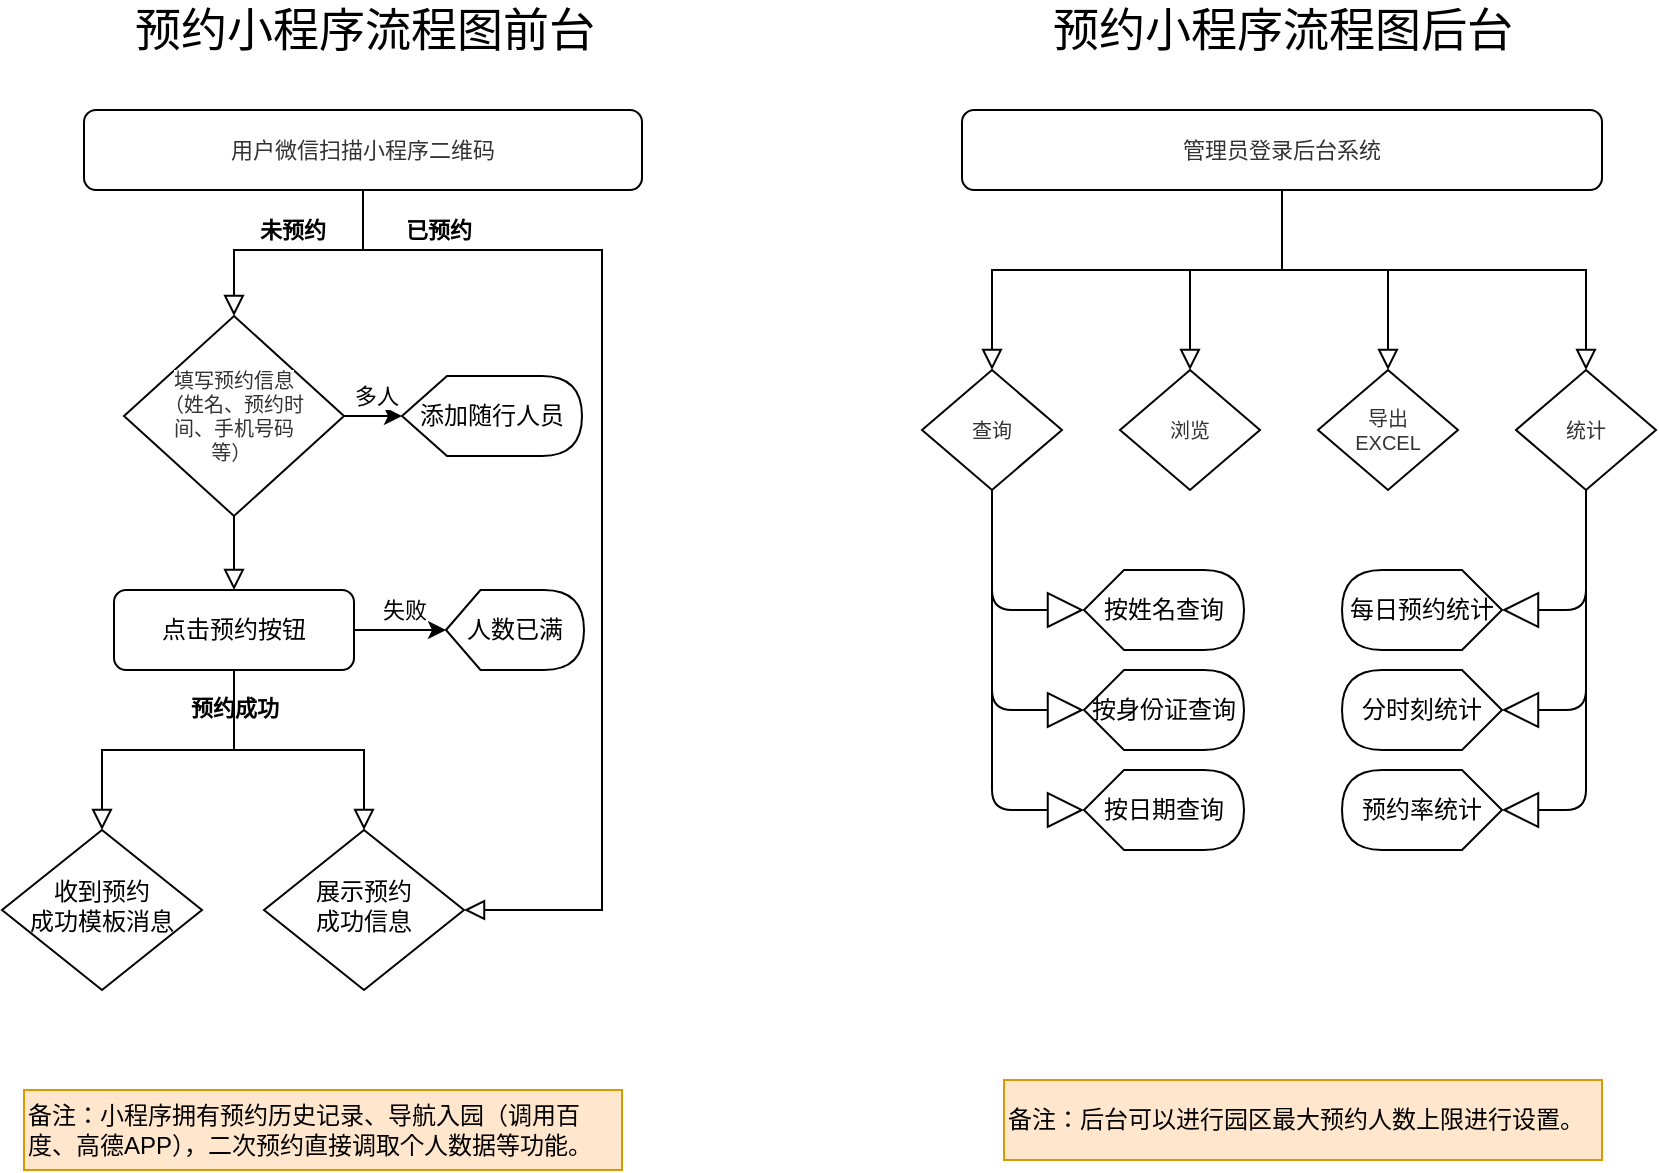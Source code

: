 <mxfile version="14.0.4" type="github">
  <diagram id="C5RBs43oDa-KdzZeNtuy" name="Page-1">
    <mxGraphModel dx="1554" dy="581" grid="1" gridSize="10" guides="1" tooltips="1" connect="1" arrows="1" fold="1" page="1" pageScale="1" pageWidth="827" pageHeight="1169" math="0" shadow="0">
      <root>
        <mxCell id="WIyWlLk6GJQsqaUBKTNV-0" />
        <mxCell id="WIyWlLk6GJQsqaUBKTNV-1" parent="WIyWlLk6GJQsqaUBKTNV-0" />
        <mxCell id="WIyWlLk6GJQsqaUBKTNV-3" value="&lt;span style=&quot;color: rgb(51, 51, 51); font-size: 11px; background-color: rgb(255, 255, 255);&quot;&gt;用户微信扫描小程序二维码&lt;/span&gt;" style="rounded=1;whiteSpace=wrap;html=1;fontSize=11;glass=0;strokeWidth=1;shadow=0;" parent="WIyWlLk6GJQsqaUBKTNV-1" vertex="1">
          <mxGeometry x="41" y="80" width="279" height="40" as="geometry" />
        </mxCell>
        <mxCell id="WIyWlLk6GJQsqaUBKTNV-4" value="" style="rounded=0;html=1;jettySize=auto;orthogonalLoop=1;fontSize=11;endArrow=block;endFill=0;endSize=8;strokeWidth=1;shadow=0;labelBackgroundColor=none;edgeStyle=orthogonalEdgeStyle;fontStyle=1;entryX=0.5;entryY=0;entryDx=0;entryDy=0;" parent="WIyWlLk6GJQsqaUBKTNV-1" source="WIyWlLk6GJQsqaUBKTNV-6" target="WIyWlLk6GJQsqaUBKTNV-7" edge="1">
          <mxGeometry relative="1" as="geometry">
            <mxPoint as="offset" />
            <mxPoint x="116" y="310" as="targetPoint" />
          </mxGeometry>
        </mxCell>
        <object label="未预约" id="WIyWlLk6GJQsqaUBKTNV-5">
          <mxCell style="edgeStyle=orthogonalEdgeStyle;rounded=0;html=1;jettySize=auto;orthogonalLoop=1;fontSize=11;endArrow=block;endFill=0;endSize=8;strokeWidth=1;shadow=0;labelBackgroundColor=none;exitX=0.5;exitY=1;exitDx=0;exitDy=0;entryX=0.5;entryY=0;entryDx=0;entryDy=0;fontStyle=1" parent="WIyWlLk6GJQsqaUBKTNV-1" source="WIyWlLk6GJQsqaUBKTNV-3" target="WIyWlLk6GJQsqaUBKTNV-6" edge="1">
            <mxGeometry x="0.037" y="-10" relative="1" as="geometry">
              <mxPoint as="offset" />
              <Array as="points">
                <mxPoint x="181" y="120" />
                <mxPoint x="181" y="150" />
                <mxPoint x="116" y="150" />
              </Array>
            </mxGeometry>
          </mxCell>
        </object>
        <mxCell id="WIyWlLk6GJQsqaUBKTNV-6" value="&lt;span style=&quot;color: rgb(51 , 51 , 51) ; background-color: rgb(255 , 255 , 255) ; font-size: 10px&quot;&gt;填写预约信息&lt;br&gt;（姓名、预约时间、手机号码等）&amp;nbsp;&lt;/span&gt;" style="rhombus;whiteSpace=wrap;html=1;shadow=0;fontFamily=Helvetica;fontSize=10;align=center;strokeWidth=1;spacing=10;spacingTop=10;spacingLeft=10;spacingBottom=10;spacingRight=10;" parent="WIyWlLk6GJQsqaUBKTNV-1" vertex="1">
          <mxGeometry x="61" y="183" width="110" height="100" as="geometry" />
        </mxCell>
        <mxCell id="WIyWlLk6GJQsqaUBKTNV-7" value="点击预约按钮" style="rounded=1;whiteSpace=wrap;html=1;fontSize=12;glass=0;strokeWidth=1;shadow=0;" parent="WIyWlLk6GJQsqaUBKTNV-1" vertex="1">
          <mxGeometry x="56" y="320" width="120" height="40" as="geometry" />
        </mxCell>
        <object label="" id="moW7MfI9QaKfDxdkwFT4-2">
          <mxCell style="edgeStyle=orthogonalEdgeStyle;rounded=0;html=1;jettySize=auto;orthogonalLoop=1;fontSize=11;endArrow=block;endFill=0;endSize=8;strokeWidth=1;shadow=0;labelBackgroundColor=none;fontStyle=1;exitX=0.5;exitY=1;exitDx=0;exitDy=0;entryX=0.5;entryY=0;entryDx=0;entryDy=0;" parent="WIyWlLk6GJQsqaUBKTNV-1" source="WIyWlLk6GJQsqaUBKTNV-7" target="moW7MfI9QaKfDxdkwFT4-7" edge="1">
            <mxGeometry x="0.035" y="20" relative="1" as="geometry">
              <mxPoint as="offset" />
              <mxPoint x="161" y="400" as="sourcePoint" />
              <mxPoint x="181" y="440" as="targetPoint" />
            </mxGeometry>
          </mxCell>
        </object>
        <object label="已预约" id="moW7MfI9QaKfDxdkwFT4-5">
          <mxCell style="edgeStyle=orthogonalEdgeStyle;rounded=0;html=1;jettySize=auto;orthogonalLoop=1;fontSize=11;endArrow=block;endFill=0;endSize=8;strokeWidth=1;shadow=0;labelBackgroundColor=none;exitX=0.5;exitY=1;exitDx=0;exitDy=0;fontStyle=1;entryX=1;entryY=0.5;entryDx=0;entryDy=0;" parent="WIyWlLk6GJQsqaUBKTNV-1" source="WIyWlLk6GJQsqaUBKTNV-3" target="moW7MfI9QaKfDxdkwFT4-7" edge="1">
            <mxGeometry x="-0.754" y="10" relative="1" as="geometry">
              <mxPoint as="offset" />
              <mxPoint x="316" y="180" as="sourcePoint" />
              <mxPoint x="271" y="630" as="targetPoint" />
              <Array as="points">
                <mxPoint x="181" y="120" />
                <mxPoint x="181" y="150" />
                <mxPoint x="300" y="150" />
                <mxPoint x="300" y="480" />
              </Array>
            </mxGeometry>
          </mxCell>
        </object>
        <mxCell id="moW7MfI9QaKfDxdkwFT4-6" value="收到预约&lt;br&gt;成功模板消息" style="rhombus;whiteSpace=wrap;html=1;shadow=0;fontFamily=Helvetica;fontSize=12;align=center;strokeWidth=1;spacing=6;spacingTop=-4;" parent="WIyWlLk6GJQsqaUBKTNV-1" vertex="1">
          <mxGeometry y="440" width="100" height="80" as="geometry" />
        </mxCell>
        <mxCell id="moW7MfI9QaKfDxdkwFT4-7" value="展示预约&lt;br&gt;成功信息" style="rhombus;whiteSpace=wrap;html=1;shadow=0;fontFamily=Helvetica;fontSize=12;align=center;strokeWidth=1;spacing=6;spacingTop=-4;" parent="WIyWlLk6GJQsqaUBKTNV-1" vertex="1">
          <mxGeometry x="131" y="440" width="100" height="80" as="geometry" />
        </mxCell>
        <object label="预约成功" id="moW7MfI9QaKfDxdkwFT4-11">
          <mxCell style="edgeStyle=orthogonalEdgeStyle;rounded=0;html=1;jettySize=auto;orthogonalLoop=1;fontSize=11;endArrow=block;endFill=0;endSize=8;strokeWidth=1;shadow=0;labelBackgroundColor=none;fontStyle=1;entryX=0.5;entryY=0;entryDx=0;entryDy=0;exitX=0.5;exitY=1;exitDx=0;exitDy=0;" parent="WIyWlLk6GJQsqaUBKTNV-1" source="WIyWlLk6GJQsqaUBKTNV-7" target="moW7MfI9QaKfDxdkwFT4-6" edge="1">
            <mxGeometry x="-0.742" relative="1" as="geometry">
              <mxPoint as="offset" />
              <mxPoint x="126" y="380" as="sourcePoint" />
              <mxPoint x="191" y="450" as="targetPoint" />
            </mxGeometry>
          </mxCell>
        </object>
        <mxCell id="moW7MfI9QaKfDxdkwFT4-13" value="预约小程序流程图前台" style="text;html=1;align=center;verticalAlign=middle;resizable=0;points=[];autosize=1;fontSize=23;fontStyle=0" parent="WIyWlLk6GJQsqaUBKTNV-1" vertex="1">
          <mxGeometry x="55.5" y="25" width="250" height="30" as="geometry" />
        </mxCell>
        <mxCell id="g31PPvSDOEEg_XIyvHkc-0" value="预约小程序流程图后台" style="text;html=1;align=center;verticalAlign=middle;resizable=0;points=[];autosize=1;fontSize=23;fontStyle=0" parent="WIyWlLk6GJQsqaUBKTNV-1" vertex="1">
          <mxGeometry x="515" y="25" width="250" height="30" as="geometry" />
        </mxCell>
        <mxCell id="g31PPvSDOEEg_XIyvHkc-1" value="&lt;font color=&quot;#333333&quot;&gt;&lt;span style=&quot;background-color: rgb(255 , 255 , 255)&quot;&gt;管理员登录后台系统&lt;/span&gt;&lt;/font&gt;" style="rounded=1;whiteSpace=wrap;html=1;fontSize=11;glass=0;strokeWidth=1;shadow=0;" parent="WIyWlLk6GJQsqaUBKTNV-1" vertex="1">
          <mxGeometry x="480" y="80" width="320" height="40" as="geometry" />
        </mxCell>
        <mxCell id="g31PPvSDOEEg_XIyvHkc-4" value="&lt;font color=&quot;#333333&quot;&gt;&lt;span style=&quot;background-color: rgb(255 , 255 , 255)&quot;&gt;查询&lt;/span&gt;&lt;/font&gt;" style="rhombus;whiteSpace=wrap;html=1;shadow=0;fontFamily=Helvetica;fontSize=10;align=center;strokeWidth=1;spacing=10;spacingTop=10;spacingLeft=10;spacingBottom=10;spacingRight=10;" parent="WIyWlLk6GJQsqaUBKTNV-1" vertex="1">
          <mxGeometry x="460" y="210" width="70" height="60" as="geometry" />
        </mxCell>
        <mxCell id="g31PPvSDOEEg_XIyvHkc-6" value="&lt;font color=&quot;#333333&quot;&gt;&lt;span style=&quot;background-color: rgb(255 , 255 , 255)&quot;&gt;浏览&lt;/span&gt;&lt;/font&gt;" style="rhombus;whiteSpace=wrap;html=1;shadow=0;fontFamily=Helvetica;fontSize=10;align=center;strokeWidth=1;spacing=10;spacingTop=10;spacingLeft=10;spacingBottom=10;spacingRight=10;" parent="WIyWlLk6GJQsqaUBKTNV-1" vertex="1">
          <mxGeometry x="559" y="210" width="70" height="60" as="geometry" />
        </mxCell>
        <mxCell id="g31PPvSDOEEg_XIyvHkc-7" value="&lt;font color=&quot;#333333&quot;&gt;&lt;span style=&quot;background-color: rgb(255 , 255 , 255)&quot;&gt;导出EXCEL&lt;/span&gt;&lt;/font&gt;" style="rhombus;whiteSpace=wrap;html=1;shadow=0;fontFamily=Helvetica;fontSize=10;align=center;strokeWidth=1;spacing=10;spacingTop=10;spacingLeft=10;spacingBottom=10;spacingRight=10;" parent="WIyWlLk6GJQsqaUBKTNV-1" vertex="1">
          <mxGeometry x="658" y="210" width="70" height="60" as="geometry" />
        </mxCell>
        <object label="" id="g31PPvSDOEEg_XIyvHkc-8">
          <mxCell style="edgeStyle=orthogonalEdgeStyle;rounded=0;html=1;jettySize=auto;orthogonalLoop=1;fontSize=11;endArrow=block;endFill=0;endSize=8;strokeWidth=1;shadow=0;labelBackgroundColor=none;fontStyle=1;entryX=0.5;entryY=0;entryDx=0;entryDy=0;exitX=0.5;exitY=1;exitDx=0;exitDy=0;" parent="WIyWlLk6GJQsqaUBKTNV-1" source="g31PPvSDOEEg_XIyvHkc-1" target="g31PPvSDOEEg_XIyvHkc-4" edge="1">
            <mxGeometry x="-0.754" y="10" relative="1" as="geometry">
              <mxPoint as="offset" />
              <mxPoint x="575" y="160" as="sourcePoint" />
              <mxPoint x="575" y="530" as="targetPoint" />
              <Array as="points">
                <mxPoint x="640" y="160" />
                <mxPoint x="495" y="160" />
              </Array>
            </mxGeometry>
          </mxCell>
        </object>
        <object label="" id="g31PPvSDOEEg_XIyvHkc-9">
          <mxCell style="edgeStyle=orthogonalEdgeStyle;rounded=0;html=1;jettySize=auto;orthogonalLoop=1;fontSize=11;endArrow=block;endFill=0;endSize=8;strokeWidth=1;shadow=0;labelBackgroundColor=none;fontStyle=1;exitX=0.5;exitY=1;exitDx=0;exitDy=0;entryX=0.5;entryY=0;entryDx=0;entryDy=0;" parent="WIyWlLk6GJQsqaUBKTNV-1" source="g31PPvSDOEEg_XIyvHkc-1" target="g31PPvSDOEEg_XIyvHkc-6" edge="1">
            <mxGeometry x="-0.754" y="10" relative="1" as="geometry">
              <mxPoint as="offset" />
              <mxPoint x="620" y="130" as="sourcePoint" />
              <mxPoint x="590" y="180" as="targetPoint" />
              <Array as="points">
                <mxPoint x="640" y="160" />
                <mxPoint x="594" y="160" />
              </Array>
            </mxGeometry>
          </mxCell>
        </object>
        <object label="" id="g31PPvSDOEEg_XIyvHkc-10">
          <mxCell style="edgeStyle=orthogonalEdgeStyle;rounded=0;html=1;jettySize=auto;orthogonalLoop=1;fontSize=11;endArrow=block;endFill=0;endSize=8;strokeWidth=1;shadow=0;labelBackgroundColor=none;fontStyle=1;entryX=0.5;entryY=0;entryDx=0;entryDy=0;exitX=0.596;exitY=1;exitDx=0;exitDy=0;exitPerimeter=0;" parent="WIyWlLk6GJQsqaUBKTNV-1" source="g31PPvSDOEEg_XIyvHkc-1" target="g31PPvSDOEEg_XIyvHkc-7" edge="1">
            <mxGeometry x="-0.754" y="10" relative="1" as="geometry">
              <mxPoint as="offset" />
              <mxPoint x="620" y="130" as="sourcePoint" />
              <mxPoint x="525" y="220" as="targetPoint" />
              <Array as="points">
                <mxPoint x="640" y="120" />
                <mxPoint x="640" y="160" />
                <mxPoint x="693" y="160" />
              </Array>
            </mxGeometry>
          </mxCell>
        </object>
        <mxCell id="g31PPvSDOEEg_XIyvHkc-12" value="按姓名查询" style="shape=display;whiteSpace=wrap;html=1;" parent="WIyWlLk6GJQsqaUBKTNV-1" vertex="1">
          <mxGeometry x="541" y="310" width="80" height="40" as="geometry" />
        </mxCell>
        <mxCell id="g31PPvSDOEEg_XIyvHkc-14" style="edgeStyle=orthogonalEdgeStyle;html=1;labelBackgroundColor=none;startFill=0;startSize=8;endArrow=block;endFill=0;endSize=16;fontFamily=Verdana;fontSize=12;entryX=0;entryY=0.5;entryDx=0;entryDy=0;entryPerimeter=0;exitX=0.5;exitY=1;exitDx=0;exitDy=0;" parent="WIyWlLk6GJQsqaUBKTNV-1" source="g31PPvSDOEEg_XIyvHkc-4" target="g31PPvSDOEEg_XIyvHkc-12" edge="1">
          <mxGeometry relative="1" as="geometry">
            <Array as="points">
              <mxPoint x="495" y="330" />
            </Array>
            <mxPoint x="530" y="280" as="sourcePoint" />
            <mxPoint x="565" y="400" as="targetPoint" />
          </mxGeometry>
        </mxCell>
        <mxCell id="g31PPvSDOEEg_XIyvHkc-15" value="按身份证查询" style="shape=display;whiteSpace=wrap;html=1;" parent="WIyWlLk6GJQsqaUBKTNV-1" vertex="1">
          <mxGeometry x="541" y="360" width="80" height="40" as="geometry" />
        </mxCell>
        <mxCell id="g31PPvSDOEEg_XIyvHkc-16" style="edgeStyle=orthogonalEdgeStyle;html=1;labelBackgroundColor=none;startFill=0;startSize=8;endArrow=block;endFill=0;endSize=16;fontFamily=Verdana;fontSize=12;entryX=0;entryY=0.5;entryDx=0;entryDy=0;entryPerimeter=0;exitX=0.5;exitY=1;exitDx=0;exitDy=0;" parent="WIyWlLk6GJQsqaUBKTNV-1" target="g31PPvSDOEEg_XIyvHkc-15" edge="1" source="g31PPvSDOEEg_XIyvHkc-4">
          <mxGeometry relative="1" as="geometry">
            <Array as="points">
              <mxPoint x="495" y="380" />
            </Array>
            <mxPoint x="490" y="280" as="sourcePoint" />
            <mxPoint x="565" y="450" as="targetPoint" />
          </mxGeometry>
        </mxCell>
        <mxCell id="g31PPvSDOEEg_XIyvHkc-17" value="按日期查询" style="shape=display;whiteSpace=wrap;html=1;" parent="WIyWlLk6GJQsqaUBKTNV-1" vertex="1">
          <mxGeometry x="541" y="410" width="80" height="40" as="geometry" />
        </mxCell>
        <mxCell id="g31PPvSDOEEg_XIyvHkc-18" style="edgeStyle=orthogonalEdgeStyle;html=1;labelBackgroundColor=none;startFill=0;startSize=8;endArrow=block;endFill=0;endSize=16;fontFamily=Verdana;fontSize=12;entryX=0;entryY=0.5;entryDx=0;entryDy=0;entryPerimeter=0;exitX=0.5;exitY=1;exitDx=0;exitDy=0;" parent="WIyWlLk6GJQsqaUBKTNV-1" target="g31PPvSDOEEg_XIyvHkc-17" edge="1" source="g31PPvSDOEEg_XIyvHkc-4">
          <mxGeometry relative="1" as="geometry">
            <Array as="points">
              <mxPoint x="495" y="430" />
            </Array>
            <mxPoint x="440" y="270" as="sourcePoint" />
            <mxPoint x="565" y="500" as="targetPoint" />
          </mxGeometry>
        </mxCell>
        <mxCell id="g31PPvSDOEEg_XIyvHkc-19" value="失败" style="edgeStyle=segmentEdgeStyle;endArrow=classic;html=1;exitX=1;exitY=0.5;exitDx=0;exitDy=0;entryX=0;entryY=0.5;entryDx=0;entryDy=0;entryPerimeter=0;" parent="WIyWlLk6GJQsqaUBKTNV-1" source="WIyWlLk6GJQsqaUBKTNV-7" edge="1" target="RmjSnrgZIf84B88bqfaO-0">
          <mxGeometry x="0.091" y="10" width="50" height="50" relative="1" as="geometry">
            <mxPoint x="200" y="340" as="sourcePoint" />
            <mxPoint x="220" y="340" as="targetPoint" />
            <Array as="points" />
            <mxPoint as="offset" />
          </mxGeometry>
        </mxCell>
        <mxCell id="RmjSnrgZIf84B88bqfaO-0" value="人数已满" style="shape=display;whiteSpace=wrap;html=1;" vertex="1" parent="WIyWlLk6GJQsqaUBKTNV-1">
          <mxGeometry x="222" y="320" width="69" height="40" as="geometry" />
        </mxCell>
        <object label="" id="RmjSnrgZIf84B88bqfaO-3">
          <mxCell style="edgeStyle=orthogonalEdgeStyle;rounded=0;html=1;jettySize=auto;orthogonalLoop=1;fontSize=11;endArrow=block;endFill=0;endSize=8;strokeWidth=1;shadow=0;labelBackgroundColor=none;fontStyle=1;entryX=0.5;entryY=0;entryDx=0;entryDy=0;" edge="1" parent="WIyWlLk6GJQsqaUBKTNV-1" target="RmjSnrgZIf84B88bqfaO-4">
            <mxGeometry x="-0.754" y="10" relative="1" as="geometry">
              <mxPoint as="offset" />
              <mxPoint x="640" y="120" as="sourcePoint" />
              <mxPoint x="790" y="170" as="targetPoint" />
              <Array as="points">
                <mxPoint x="640" y="120" />
                <mxPoint x="640" y="160" />
                <mxPoint x="792" y="160" />
              </Array>
            </mxGeometry>
          </mxCell>
        </object>
        <mxCell id="RmjSnrgZIf84B88bqfaO-4" value="&lt;font color=&quot;#333333&quot;&gt;&lt;span style=&quot;background-color: rgb(255 , 255 , 255)&quot;&gt;统计&lt;/span&gt;&lt;/font&gt;" style="rhombus;whiteSpace=wrap;html=1;shadow=0;fontFamily=Helvetica;fontSize=10;align=center;strokeWidth=1;spacing=10;spacingTop=10;spacingLeft=10;spacingBottom=10;spacingRight=10;" vertex="1" parent="WIyWlLk6GJQsqaUBKTNV-1">
          <mxGeometry x="757" y="210" width="70" height="60" as="geometry" />
        </mxCell>
        <mxCell id="RmjSnrgZIf84B88bqfaO-5" style="edgeStyle=orthogonalEdgeStyle;html=1;labelBackgroundColor=none;startFill=0;startSize=8;endArrow=block;endFill=0;endSize=16;fontFamily=Verdana;fontSize=12;exitX=0.5;exitY=1;exitDx=0;exitDy=0;" edge="1" parent="WIyWlLk6GJQsqaUBKTNV-1" source="RmjSnrgZIf84B88bqfaO-4">
          <mxGeometry relative="1" as="geometry">
            <Array as="points">
              <mxPoint x="792" y="430" />
            </Array>
            <mxPoint x="790" y="270" as="sourcePoint" />
            <mxPoint x="750" y="430" as="targetPoint" />
          </mxGeometry>
        </mxCell>
        <mxCell id="RmjSnrgZIf84B88bqfaO-7" value="预约率统计" style="shape=display;whiteSpace=wrap;html=1;flipH=1;" vertex="1" parent="WIyWlLk6GJQsqaUBKTNV-1">
          <mxGeometry x="670" y="410" width="80" height="40" as="geometry" />
        </mxCell>
        <mxCell id="RmjSnrgZIf84B88bqfaO-8" value="分时刻统计" style="shape=display;whiteSpace=wrap;html=1;flipH=1;" vertex="1" parent="WIyWlLk6GJQsqaUBKTNV-1">
          <mxGeometry x="670" y="360" width="80" height="40" as="geometry" />
        </mxCell>
        <mxCell id="RmjSnrgZIf84B88bqfaO-9" value="每日预约统计" style="shape=display;whiteSpace=wrap;html=1;flipH=1;" vertex="1" parent="WIyWlLk6GJQsqaUBKTNV-1">
          <mxGeometry x="670" y="310" width="80" height="40" as="geometry" />
        </mxCell>
        <mxCell id="RmjSnrgZIf84B88bqfaO-10" style="edgeStyle=orthogonalEdgeStyle;html=1;labelBackgroundColor=none;startFill=0;startSize=8;endArrow=block;endFill=0;endSize=16;fontFamily=Verdana;fontSize=12;exitX=0.5;exitY=1;exitDx=0;exitDy=0;entryX=0;entryY=0.5;entryDx=0;entryDy=0;entryPerimeter=0;" edge="1" parent="WIyWlLk6GJQsqaUBKTNV-1" source="RmjSnrgZIf84B88bqfaO-4" target="RmjSnrgZIf84B88bqfaO-8">
          <mxGeometry relative="1" as="geometry">
            <Array as="points">
              <mxPoint x="792" y="380" />
            </Array>
            <mxPoint x="792" y="220" as="sourcePoint" />
            <mxPoint x="750" y="380" as="targetPoint" />
          </mxGeometry>
        </mxCell>
        <mxCell id="RmjSnrgZIf84B88bqfaO-11" style="edgeStyle=orthogonalEdgeStyle;html=1;labelBackgroundColor=none;startFill=0;startSize=8;endArrow=block;endFill=0;endSize=16;fontFamily=Verdana;fontSize=12;exitX=0.5;exitY=1;exitDx=0;exitDy=0;entryX=0;entryY=0.5;entryDx=0;entryDy=0;entryPerimeter=0;" edge="1" parent="WIyWlLk6GJQsqaUBKTNV-1" source="RmjSnrgZIf84B88bqfaO-4" target="RmjSnrgZIf84B88bqfaO-9">
          <mxGeometry relative="1" as="geometry">
            <Array as="points">
              <mxPoint x="792" y="330" />
            </Array>
            <mxPoint x="792" y="220" as="sourcePoint" />
            <mxPoint x="750" y="330" as="targetPoint" />
          </mxGeometry>
        </mxCell>
        <mxCell id="RmjSnrgZIf84B88bqfaO-12" value="多人" style="edgeStyle=segmentEdgeStyle;endArrow=classic;html=1;exitX=1;exitY=0.5;exitDx=0;exitDy=0;entryX=0;entryY=0.5;entryDx=0;entryDy=0;entryPerimeter=0;" edge="1" parent="WIyWlLk6GJQsqaUBKTNV-1" target="RmjSnrgZIf84B88bqfaO-13" source="WIyWlLk6GJQsqaUBKTNV-6">
          <mxGeometry x="0.091" y="10" width="50" height="50" relative="1" as="geometry">
            <mxPoint x="171" y="233.0" as="sourcePoint" />
            <mxPoint x="200" y="233" as="targetPoint" />
            <Array as="points" />
            <mxPoint as="offset" />
          </mxGeometry>
        </mxCell>
        <mxCell id="RmjSnrgZIf84B88bqfaO-13" value="添加随行人员" style="shape=display;whiteSpace=wrap;html=1;" vertex="1" parent="WIyWlLk6GJQsqaUBKTNV-1">
          <mxGeometry x="200" y="213" width="90" height="40" as="geometry" />
        </mxCell>
        <mxCell id="RmjSnrgZIf84B88bqfaO-14" value="备注：小程序拥有预约历史记录、导航入园（调用百度、高德APP），二次预约直接调取个人数据等功能。" style="rounded=0;whiteSpace=wrap;html=1;align=left;fillColor=#ffe6cc;strokeColor=#d79b00;" vertex="1" parent="WIyWlLk6GJQsqaUBKTNV-1">
          <mxGeometry x="11" y="570" width="299" height="40" as="geometry" />
        </mxCell>
        <mxCell id="RmjSnrgZIf84B88bqfaO-15" value="备注：后台可以进行园区最大预约人数上限进行设置。" style="rounded=0;whiteSpace=wrap;html=1;align=left;fillColor=#ffe6cc;strokeColor=#d79b00;" vertex="1" parent="WIyWlLk6GJQsqaUBKTNV-1">
          <mxGeometry x="501" y="565" width="299" height="40" as="geometry" />
        </mxCell>
      </root>
    </mxGraphModel>
  </diagram>
</mxfile>
